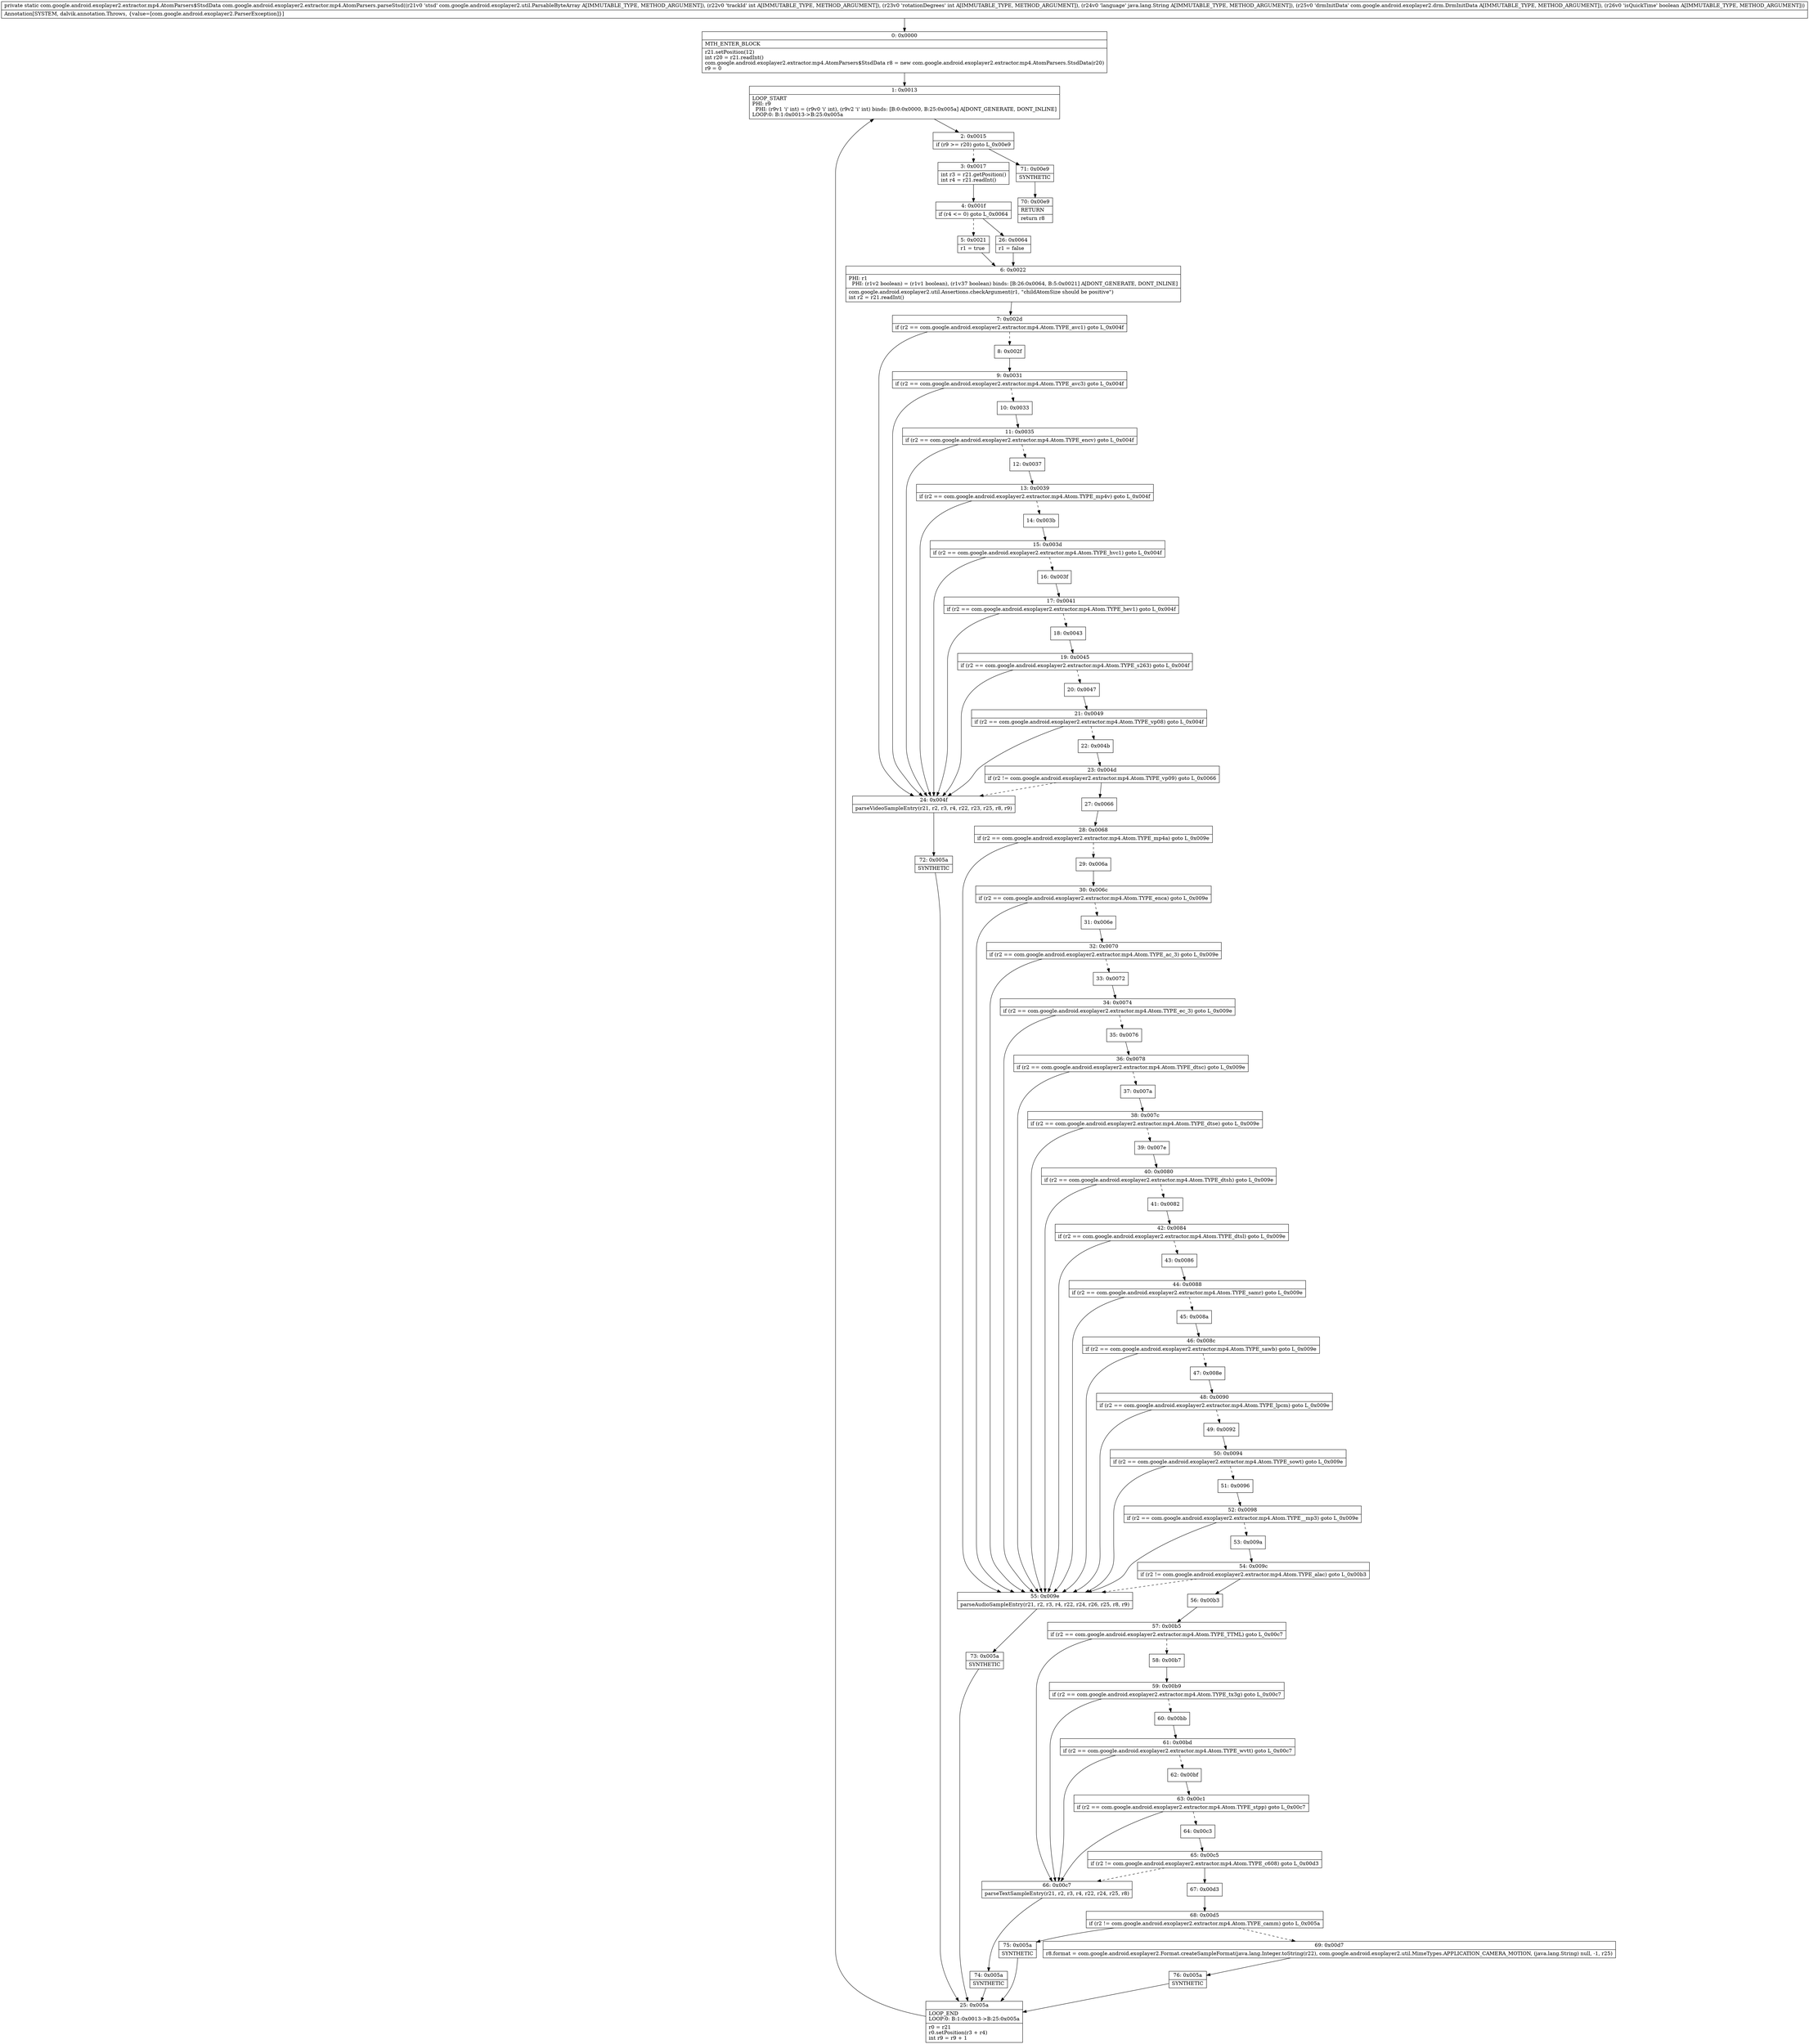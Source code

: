 digraph "CFG forcom.google.android.exoplayer2.extractor.mp4.AtomParsers.parseStsd(Lcom\/google\/android\/exoplayer2\/util\/ParsableByteArray;IILjava\/lang\/String;Lcom\/google\/android\/exoplayer2\/drm\/DrmInitData;Z)Lcom\/google\/android\/exoplayer2\/extractor\/mp4\/AtomParsers$StsdData;" {
Node_0 [shape=record,label="{0\:\ 0x0000|MTH_ENTER_BLOCK\l|r21.setPosition(12)\lint r20 = r21.readInt()\lcom.google.android.exoplayer2.extractor.mp4.AtomParsers$StsdData r8 = new com.google.android.exoplayer2.extractor.mp4.AtomParsers.StsdData(r20)\lr9 = 0\l}"];
Node_1 [shape=record,label="{1\:\ 0x0013|LOOP_START\lPHI: r9 \l  PHI: (r9v1 'i' int) = (r9v0 'i' int), (r9v2 'i' int) binds: [B:0:0x0000, B:25:0x005a] A[DONT_GENERATE, DONT_INLINE]\lLOOP:0: B:1:0x0013\-\>B:25:0x005a\l}"];
Node_2 [shape=record,label="{2\:\ 0x0015|if (r9 \>= r20) goto L_0x00e9\l}"];
Node_3 [shape=record,label="{3\:\ 0x0017|int r3 = r21.getPosition()\lint r4 = r21.readInt()\l}"];
Node_4 [shape=record,label="{4\:\ 0x001f|if (r4 \<= 0) goto L_0x0064\l}"];
Node_5 [shape=record,label="{5\:\ 0x0021|r1 = true\l}"];
Node_6 [shape=record,label="{6\:\ 0x0022|PHI: r1 \l  PHI: (r1v2 boolean) = (r1v1 boolean), (r1v37 boolean) binds: [B:26:0x0064, B:5:0x0021] A[DONT_GENERATE, DONT_INLINE]\l|com.google.android.exoplayer2.util.Assertions.checkArgument(r1, \"childAtomSize should be positive\")\lint r2 = r21.readInt()\l}"];
Node_7 [shape=record,label="{7\:\ 0x002d|if (r2 == com.google.android.exoplayer2.extractor.mp4.Atom.TYPE_avc1) goto L_0x004f\l}"];
Node_8 [shape=record,label="{8\:\ 0x002f}"];
Node_9 [shape=record,label="{9\:\ 0x0031|if (r2 == com.google.android.exoplayer2.extractor.mp4.Atom.TYPE_avc3) goto L_0x004f\l}"];
Node_10 [shape=record,label="{10\:\ 0x0033}"];
Node_11 [shape=record,label="{11\:\ 0x0035|if (r2 == com.google.android.exoplayer2.extractor.mp4.Atom.TYPE_encv) goto L_0x004f\l}"];
Node_12 [shape=record,label="{12\:\ 0x0037}"];
Node_13 [shape=record,label="{13\:\ 0x0039|if (r2 == com.google.android.exoplayer2.extractor.mp4.Atom.TYPE_mp4v) goto L_0x004f\l}"];
Node_14 [shape=record,label="{14\:\ 0x003b}"];
Node_15 [shape=record,label="{15\:\ 0x003d|if (r2 == com.google.android.exoplayer2.extractor.mp4.Atom.TYPE_hvc1) goto L_0x004f\l}"];
Node_16 [shape=record,label="{16\:\ 0x003f}"];
Node_17 [shape=record,label="{17\:\ 0x0041|if (r2 == com.google.android.exoplayer2.extractor.mp4.Atom.TYPE_hev1) goto L_0x004f\l}"];
Node_18 [shape=record,label="{18\:\ 0x0043}"];
Node_19 [shape=record,label="{19\:\ 0x0045|if (r2 == com.google.android.exoplayer2.extractor.mp4.Atom.TYPE_s263) goto L_0x004f\l}"];
Node_20 [shape=record,label="{20\:\ 0x0047}"];
Node_21 [shape=record,label="{21\:\ 0x0049|if (r2 == com.google.android.exoplayer2.extractor.mp4.Atom.TYPE_vp08) goto L_0x004f\l}"];
Node_22 [shape=record,label="{22\:\ 0x004b}"];
Node_23 [shape=record,label="{23\:\ 0x004d|if (r2 != com.google.android.exoplayer2.extractor.mp4.Atom.TYPE_vp09) goto L_0x0066\l}"];
Node_24 [shape=record,label="{24\:\ 0x004f|parseVideoSampleEntry(r21, r2, r3, r4, r22, r23, r25, r8, r9)\l}"];
Node_25 [shape=record,label="{25\:\ 0x005a|LOOP_END\lLOOP:0: B:1:0x0013\-\>B:25:0x005a\l|r0 = r21\lr0.setPosition(r3 + r4)\lint r9 = r9 + 1\l}"];
Node_26 [shape=record,label="{26\:\ 0x0064|r1 = false\l}"];
Node_27 [shape=record,label="{27\:\ 0x0066}"];
Node_28 [shape=record,label="{28\:\ 0x0068|if (r2 == com.google.android.exoplayer2.extractor.mp4.Atom.TYPE_mp4a) goto L_0x009e\l}"];
Node_29 [shape=record,label="{29\:\ 0x006a}"];
Node_30 [shape=record,label="{30\:\ 0x006c|if (r2 == com.google.android.exoplayer2.extractor.mp4.Atom.TYPE_enca) goto L_0x009e\l}"];
Node_31 [shape=record,label="{31\:\ 0x006e}"];
Node_32 [shape=record,label="{32\:\ 0x0070|if (r2 == com.google.android.exoplayer2.extractor.mp4.Atom.TYPE_ac_3) goto L_0x009e\l}"];
Node_33 [shape=record,label="{33\:\ 0x0072}"];
Node_34 [shape=record,label="{34\:\ 0x0074|if (r2 == com.google.android.exoplayer2.extractor.mp4.Atom.TYPE_ec_3) goto L_0x009e\l}"];
Node_35 [shape=record,label="{35\:\ 0x0076}"];
Node_36 [shape=record,label="{36\:\ 0x0078|if (r2 == com.google.android.exoplayer2.extractor.mp4.Atom.TYPE_dtsc) goto L_0x009e\l}"];
Node_37 [shape=record,label="{37\:\ 0x007a}"];
Node_38 [shape=record,label="{38\:\ 0x007c|if (r2 == com.google.android.exoplayer2.extractor.mp4.Atom.TYPE_dtse) goto L_0x009e\l}"];
Node_39 [shape=record,label="{39\:\ 0x007e}"];
Node_40 [shape=record,label="{40\:\ 0x0080|if (r2 == com.google.android.exoplayer2.extractor.mp4.Atom.TYPE_dtsh) goto L_0x009e\l}"];
Node_41 [shape=record,label="{41\:\ 0x0082}"];
Node_42 [shape=record,label="{42\:\ 0x0084|if (r2 == com.google.android.exoplayer2.extractor.mp4.Atom.TYPE_dtsl) goto L_0x009e\l}"];
Node_43 [shape=record,label="{43\:\ 0x0086}"];
Node_44 [shape=record,label="{44\:\ 0x0088|if (r2 == com.google.android.exoplayer2.extractor.mp4.Atom.TYPE_samr) goto L_0x009e\l}"];
Node_45 [shape=record,label="{45\:\ 0x008a}"];
Node_46 [shape=record,label="{46\:\ 0x008c|if (r2 == com.google.android.exoplayer2.extractor.mp4.Atom.TYPE_sawb) goto L_0x009e\l}"];
Node_47 [shape=record,label="{47\:\ 0x008e}"];
Node_48 [shape=record,label="{48\:\ 0x0090|if (r2 == com.google.android.exoplayer2.extractor.mp4.Atom.TYPE_lpcm) goto L_0x009e\l}"];
Node_49 [shape=record,label="{49\:\ 0x0092}"];
Node_50 [shape=record,label="{50\:\ 0x0094|if (r2 == com.google.android.exoplayer2.extractor.mp4.Atom.TYPE_sowt) goto L_0x009e\l}"];
Node_51 [shape=record,label="{51\:\ 0x0096}"];
Node_52 [shape=record,label="{52\:\ 0x0098|if (r2 == com.google.android.exoplayer2.extractor.mp4.Atom.TYPE__mp3) goto L_0x009e\l}"];
Node_53 [shape=record,label="{53\:\ 0x009a}"];
Node_54 [shape=record,label="{54\:\ 0x009c|if (r2 != com.google.android.exoplayer2.extractor.mp4.Atom.TYPE_alac) goto L_0x00b3\l}"];
Node_55 [shape=record,label="{55\:\ 0x009e|parseAudioSampleEntry(r21, r2, r3, r4, r22, r24, r26, r25, r8, r9)\l}"];
Node_56 [shape=record,label="{56\:\ 0x00b3}"];
Node_57 [shape=record,label="{57\:\ 0x00b5|if (r2 == com.google.android.exoplayer2.extractor.mp4.Atom.TYPE_TTML) goto L_0x00c7\l}"];
Node_58 [shape=record,label="{58\:\ 0x00b7}"];
Node_59 [shape=record,label="{59\:\ 0x00b9|if (r2 == com.google.android.exoplayer2.extractor.mp4.Atom.TYPE_tx3g) goto L_0x00c7\l}"];
Node_60 [shape=record,label="{60\:\ 0x00bb}"];
Node_61 [shape=record,label="{61\:\ 0x00bd|if (r2 == com.google.android.exoplayer2.extractor.mp4.Atom.TYPE_wvtt) goto L_0x00c7\l}"];
Node_62 [shape=record,label="{62\:\ 0x00bf}"];
Node_63 [shape=record,label="{63\:\ 0x00c1|if (r2 == com.google.android.exoplayer2.extractor.mp4.Atom.TYPE_stpp) goto L_0x00c7\l}"];
Node_64 [shape=record,label="{64\:\ 0x00c3}"];
Node_65 [shape=record,label="{65\:\ 0x00c5|if (r2 != com.google.android.exoplayer2.extractor.mp4.Atom.TYPE_c608) goto L_0x00d3\l}"];
Node_66 [shape=record,label="{66\:\ 0x00c7|parseTextSampleEntry(r21, r2, r3, r4, r22, r24, r25, r8)\l}"];
Node_67 [shape=record,label="{67\:\ 0x00d3}"];
Node_68 [shape=record,label="{68\:\ 0x00d5|if (r2 != com.google.android.exoplayer2.extractor.mp4.Atom.TYPE_camm) goto L_0x005a\l}"];
Node_69 [shape=record,label="{69\:\ 0x00d7|r8.format = com.google.android.exoplayer2.Format.createSampleFormat(java.lang.Integer.toString(r22), com.google.android.exoplayer2.util.MimeTypes.APPLICATION_CAMERA_MOTION, (java.lang.String) null, \-1, r25)\l}"];
Node_70 [shape=record,label="{70\:\ 0x00e9|RETURN\l|return r8\l}"];
Node_71 [shape=record,label="{71\:\ 0x00e9|SYNTHETIC\l}"];
Node_72 [shape=record,label="{72\:\ 0x005a|SYNTHETIC\l}"];
Node_73 [shape=record,label="{73\:\ 0x005a|SYNTHETIC\l}"];
Node_74 [shape=record,label="{74\:\ 0x005a|SYNTHETIC\l}"];
Node_75 [shape=record,label="{75\:\ 0x005a|SYNTHETIC\l}"];
Node_76 [shape=record,label="{76\:\ 0x005a|SYNTHETIC\l}"];
MethodNode[shape=record,label="{private static com.google.android.exoplayer2.extractor.mp4.AtomParsers$StsdData com.google.android.exoplayer2.extractor.mp4.AtomParsers.parseStsd((r21v0 'stsd' com.google.android.exoplayer2.util.ParsableByteArray A[IMMUTABLE_TYPE, METHOD_ARGUMENT]), (r22v0 'trackId' int A[IMMUTABLE_TYPE, METHOD_ARGUMENT]), (r23v0 'rotationDegrees' int A[IMMUTABLE_TYPE, METHOD_ARGUMENT]), (r24v0 'language' java.lang.String A[IMMUTABLE_TYPE, METHOD_ARGUMENT]), (r25v0 'drmInitData' com.google.android.exoplayer2.drm.DrmInitData A[IMMUTABLE_TYPE, METHOD_ARGUMENT]), (r26v0 'isQuickTime' boolean A[IMMUTABLE_TYPE, METHOD_ARGUMENT]))  | Annotation[SYSTEM, dalvik.annotation.Throws, \{value=[com.google.android.exoplayer2.ParserException]\}]\l}"];
MethodNode -> Node_0;
Node_0 -> Node_1;
Node_1 -> Node_2;
Node_2 -> Node_3[style=dashed];
Node_2 -> Node_71;
Node_3 -> Node_4;
Node_4 -> Node_5[style=dashed];
Node_4 -> Node_26;
Node_5 -> Node_6;
Node_6 -> Node_7;
Node_7 -> Node_8[style=dashed];
Node_7 -> Node_24;
Node_8 -> Node_9;
Node_9 -> Node_10[style=dashed];
Node_9 -> Node_24;
Node_10 -> Node_11;
Node_11 -> Node_12[style=dashed];
Node_11 -> Node_24;
Node_12 -> Node_13;
Node_13 -> Node_14[style=dashed];
Node_13 -> Node_24;
Node_14 -> Node_15;
Node_15 -> Node_16[style=dashed];
Node_15 -> Node_24;
Node_16 -> Node_17;
Node_17 -> Node_18[style=dashed];
Node_17 -> Node_24;
Node_18 -> Node_19;
Node_19 -> Node_20[style=dashed];
Node_19 -> Node_24;
Node_20 -> Node_21;
Node_21 -> Node_22[style=dashed];
Node_21 -> Node_24;
Node_22 -> Node_23;
Node_23 -> Node_24[style=dashed];
Node_23 -> Node_27;
Node_24 -> Node_72;
Node_25 -> Node_1;
Node_26 -> Node_6;
Node_27 -> Node_28;
Node_28 -> Node_29[style=dashed];
Node_28 -> Node_55;
Node_29 -> Node_30;
Node_30 -> Node_31[style=dashed];
Node_30 -> Node_55;
Node_31 -> Node_32;
Node_32 -> Node_33[style=dashed];
Node_32 -> Node_55;
Node_33 -> Node_34;
Node_34 -> Node_35[style=dashed];
Node_34 -> Node_55;
Node_35 -> Node_36;
Node_36 -> Node_37[style=dashed];
Node_36 -> Node_55;
Node_37 -> Node_38;
Node_38 -> Node_39[style=dashed];
Node_38 -> Node_55;
Node_39 -> Node_40;
Node_40 -> Node_41[style=dashed];
Node_40 -> Node_55;
Node_41 -> Node_42;
Node_42 -> Node_43[style=dashed];
Node_42 -> Node_55;
Node_43 -> Node_44;
Node_44 -> Node_45[style=dashed];
Node_44 -> Node_55;
Node_45 -> Node_46;
Node_46 -> Node_47[style=dashed];
Node_46 -> Node_55;
Node_47 -> Node_48;
Node_48 -> Node_49[style=dashed];
Node_48 -> Node_55;
Node_49 -> Node_50;
Node_50 -> Node_51[style=dashed];
Node_50 -> Node_55;
Node_51 -> Node_52;
Node_52 -> Node_53[style=dashed];
Node_52 -> Node_55;
Node_53 -> Node_54;
Node_54 -> Node_55[style=dashed];
Node_54 -> Node_56;
Node_55 -> Node_73;
Node_56 -> Node_57;
Node_57 -> Node_58[style=dashed];
Node_57 -> Node_66;
Node_58 -> Node_59;
Node_59 -> Node_60[style=dashed];
Node_59 -> Node_66;
Node_60 -> Node_61;
Node_61 -> Node_62[style=dashed];
Node_61 -> Node_66;
Node_62 -> Node_63;
Node_63 -> Node_64[style=dashed];
Node_63 -> Node_66;
Node_64 -> Node_65;
Node_65 -> Node_66[style=dashed];
Node_65 -> Node_67;
Node_66 -> Node_74;
Node_67 -> Node_68;
Node_68 -> Node_69[style=dashed];
Node_68 -> Node_75;
Node_69 -> Node_76;
Node_71 -> Node_70;
Node_72 -> Node_25;
Node_73 -> Node_25;
Node_74 -> Node_25;
Node_75 -> Node_25;
Node_76 -> Node_25;
}

